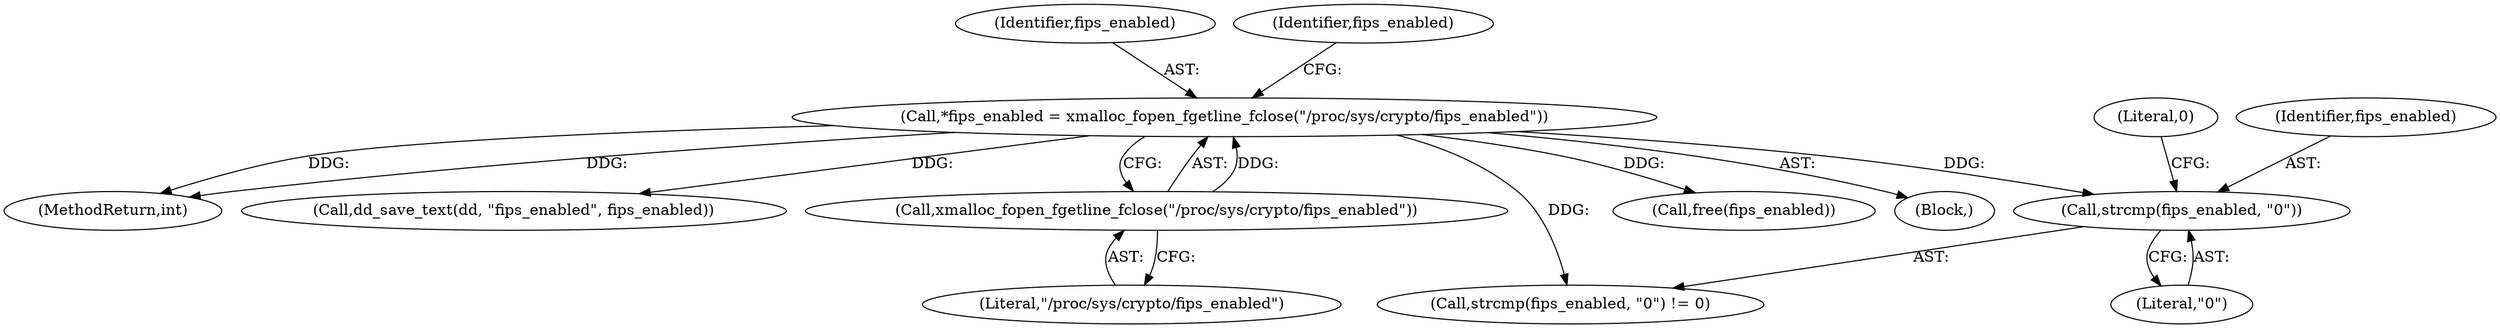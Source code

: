 digraph "0_abrt_4f2c1ddd3e3b81d2d5146b883115371f1cada9f9@API" {
"1000845" [label="(Call,strcmp(fips_enabled, \"0\"))"];
"1000836" [label="(Call,*fips_enabled = xmalloc_fopen_fgetline_fclose(\"/proc/sys/crypto/fips_enabled\"))"];
"1000838" [label="(Call,xmalloc_fopen_fgetline_fclose(\"/proc/sys/crypto/fips_enabled\"))"];
"1000847" [label="(Literal,\"0\")"];
"1000837" [label="(Identifier,fips_enabled)"];
"1000853" [label="(Call,free(fips_enabled))"];
"1000624" [label="(Block,)"];
"1000841" [label="(Identifier,fips_enabled)"];
"1000839" [label="(Literal,\"/proc/sys/crypto/fips_enabled\")"];
"1001180" [label="(MethodReturn,int)"];
"1000836" [label="(Call,*fips_enabled = xmalloc_fopen_fgetline_fclose(\"/proc/sys/crypto/fips_enabled\"))"];
"1000838" [label="(Call,xmalloc_fopen_fgetline_fclose(\"/proc/sys/crypto/fips_enabled\"))"];
"1000848" [label="(Literal,0)"];
"1000849" [label="(Call,dd_save_text(dd, \"fips_enabled\", fips_enabled))"];
"1000846" [label="(Identifier,fips_enabled)"];
"1000845" [label="(Call,strcmp(fips_enabled, \"0\"))"];
"1000844" [label="(Call,strcmp(fips_enabled, \"0\") != 0)"];
"1000845" -> "1000844"  [label="AST: "];
"1000845" -> "1000847"  [label="CFG: "];
"1000846" -> "1000845"  [label="AST: "];
"1000847" -> "1000845"  [label="AST: "];
"1000848" -> "1000845"  [label="CFG: "];
"1000836" -> "1000845"  [label="DDG: "];
"1000836" -> "1000624"  [label="AST: "];
"1000836" -> "1000838"  [label="CFG: "];
"1000837" -> "1000836"  [label="AST: "];
"1000838" -> "1000836"  [label="AST: "];
"1000841" -> "1000836"  [label="CFG: "];
"1000836" -> "1001180"  [label="DDG: "];
"1000836" -> "1001180"  [label="DDG: "];
"1000838" -> "1000836"  [label="DDG: "];
"1000836" -> "1000844"  [label="DDG: "];
"1000836" -> "1000849"  [label="DDG: "];
"1000836" -> "1000853"  [label="DDG: "];
"1000838" -> "1000839"  [label="CFG: "];
"1000839" -> "1000838"  [label="AST: "];
}
